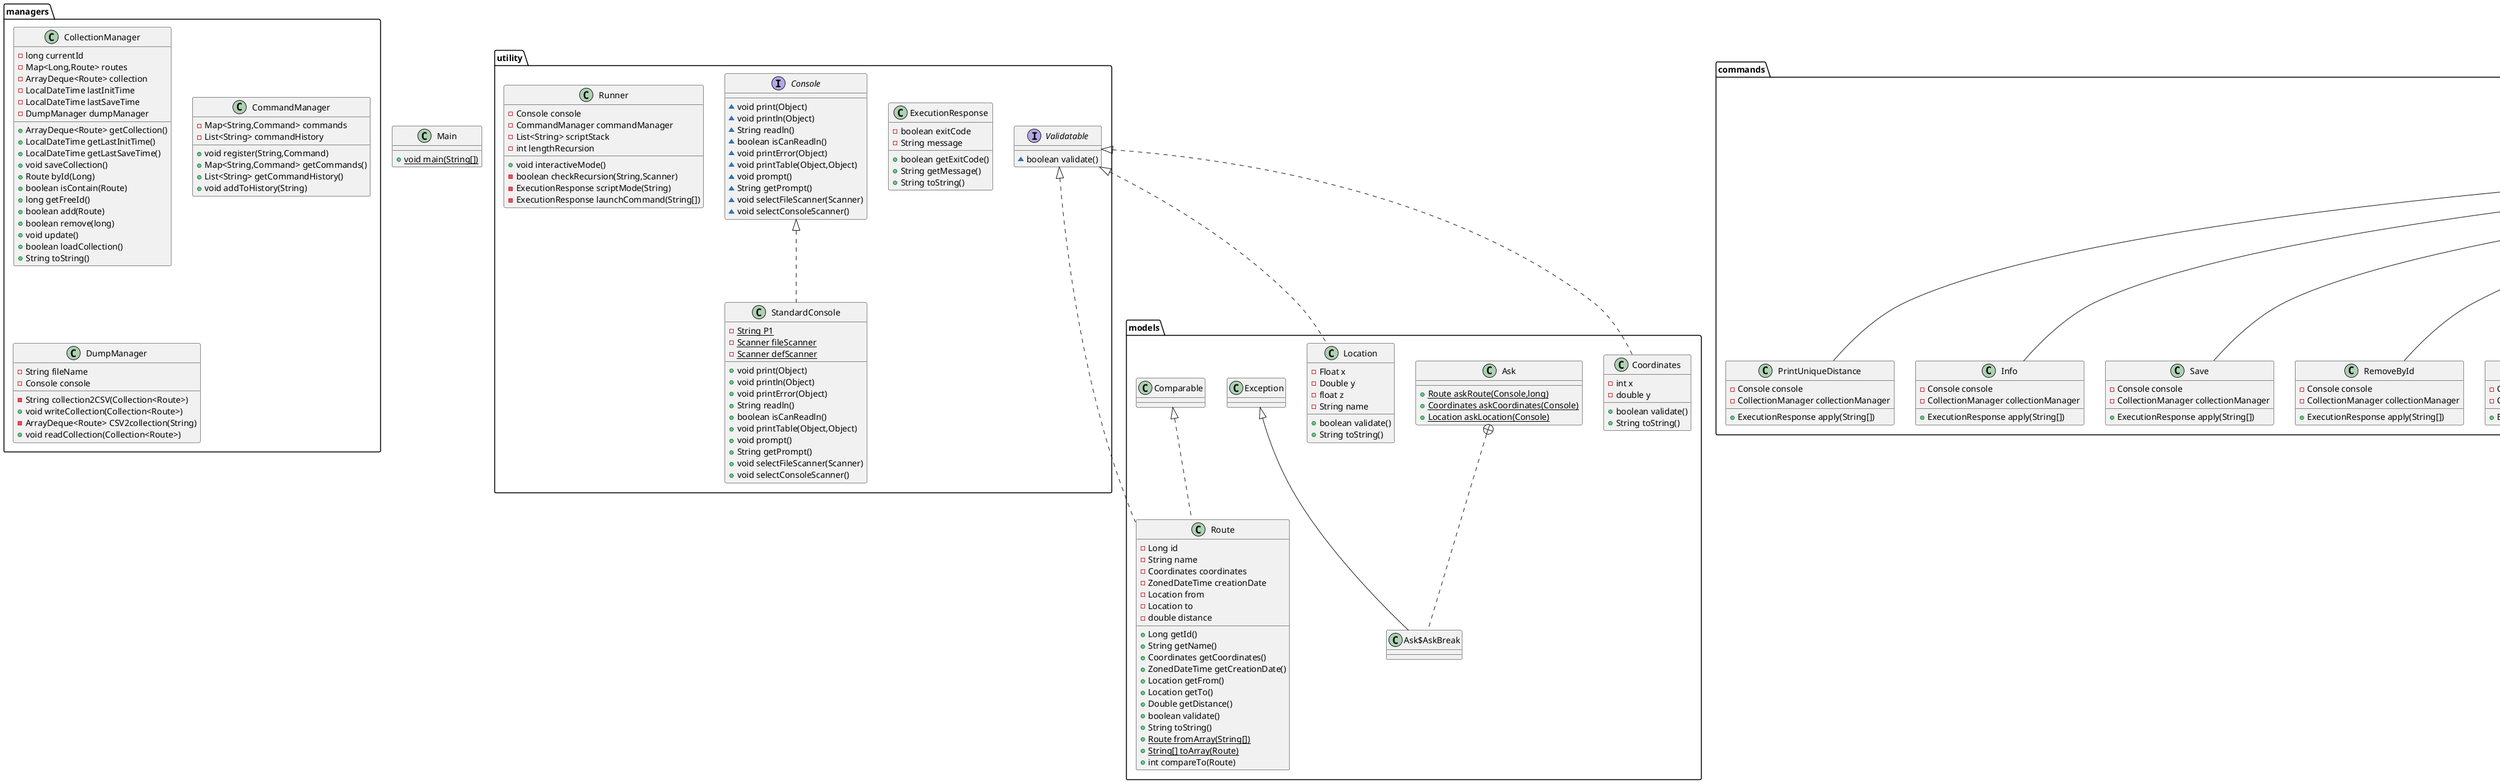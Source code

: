 @startuml
class utility.StandardConsole {
- {static} String P1
- {static} Scanner fileScanner
- {static} Scanner defScanner
+ void print(Object)
+ void println(Object)
+ void printError(Object)
+ String readln()
+ boolean isCanReadln()
+ void printTable(Object,Object)
+ void prompt()
+ String getPrompt()
+ void selectFileScanner(Scanner)
+ void selectConsoleScanner()
}


class models.Route {
- Long id
- String name
- Coordinates coordinates
- ZonedDateTime creationDate
- Location from
- Location to
- double distance
+ Long getId()
+ String getName()
+ Coordinates getCoordinates()
+ ZonedDateTime getCreationDate()
+ Location getFrom()
+ Location getTo()
+ Double getDistance()
+ boolean validate()
+ String toString()
+ {static} Route fromArray(String[])
+ {static} String[] toArray(Route)
+ int compareTo(Route)
}


class models.Location {
- Float x
- Double y
- float z
- String name
+ boolean validate()
+ String toString()
}


class commands.PrintUniqueDistance {
- Console console
- CollectionManager collectionManager
+ ExecutionResponse apply(String[])
}


abstract class commands.Command {
- String name
- String description
+ String getName()
+ String getDescription()
+ boolean equals(Object)
+ int hashCode()
+ String toString()
+ {abstract}ExecutionResponse apply(String[])
}


class commands.Info {
- Console console
- CollectionManager collectionManager
+ ExecutionResponse apply(String[])
}


class commands.Save {
- Console console
- CollectionManager collectionManager
+ ExecutionResponse apply(String[])
}


class commands.RemoveById {
- Console console
- CollectionManager collectionManager
+ ExecutionResponse apply(String[])
}


class commands.RemoveHead {
- Console console
- CollectionManager collectionManager
+ ExecutionResponse apply(String[])
}


interface utility.Console {
~ void print(Object)
~ void println(Object)
~ String readln()
~ boolean isCanReadln()
~ void printError(Object)
~ void printTable(Object,Object)
~ void prompt()
~ String getPrompt()
~ void selectFileScanner(Scanner)
~ void selectConsoleScanner()
}

class utility.ExecutionResponse {
- boolean exitCode
- String message
+ boolean getExitCode()
+ String getMessage()
+ String toString()
}


class commands.Show {
- Console console
- CollectionManager collectionManager
+ ExecutionResponse apply(String[])
}


class managers.CollectionManager {
- long currentId
- Map<Long,Route> routes
- ArrayDeque<Route> collection
- LocalDateTime lastInitTime
- LocalDateTime lastSaveTime
- DumpManager dumpManager
+ ArrayDeque<Route> getCollection()
+ LocalDateTime getLastInitTime()
+ LocalDateTime getLastSaveTime()
+ void saveCollection()
+ Route byId(Long)
+ boolean isСontain(Route)
+ long getFreeId()
+ boolean add(Route)
+ boolean remove(long)
+ void update()
+ boolean loadCollection()
+ String toString()
}


class models.Ask {
+ {static} Route askRoute(Console,long)
+ {static} Coordinates askCoordinates(Console)
+ {static} Location askLocation(Console)
}

class models.Ask$AskBreak {
}
class commands.AddIfMin {
- Console console
- CollectionManager collectionManager
+ ExecutionResponse apply(String[])
}


interface utility.Validatable {
~ boolean validate()
}

class commands.Help {
- Console console
- CommandManager commandManager
+ ExecutionResponse apply(String[])
}


class Main {
+ {static} void main(String[])
}

class commands.History {
- Console console
- CommandManager commandManager
+ ExecutionResponse apply(String[])
}


class commands.CountLessThanDistance {
- Console console
- CollectionManager collectionManager
+ ExecutionResponse apply(String[])
}


class models.Coordinates {
- int x
- double y
+ boolean validate()
+ String toString()
}


class managers.CommandManager {
- Map<String,Command> commands
- List<String> commandHistory
+ void register(String,Command)
+ Map<String,Command> getCommands()
+ List<String> getCommandHistory()
+ void addToHistory(String)
}


class commands.ExecuteScript {
- Console console
+ ExecutionResponse apply(String[])
}


class commands.RemoveAnyByDistance {
- Console console
- CollectionManager collectionManager
+ ExecutionResponse apply(String[])
}


class utility.Runner {
- Console console
- CommandManager commandManager
- List<String> scriptStack
- int lengthRecursion
+ void interactiveMode()
- boolean checkRecursion(String,Scanner)
- ExecutionResponse scriptMode(String)
- ExecutionResponse launchCommand(String[])
}


class commands.Exit {
- Console console
+ ExecutionResponse apply(String[])
}


class commands.Update {
- Console console
- CollectionManager collectionManager
+ ExecutionResponse apply(String[])
}


class commands.Add {
- Console console
- CollectionManager collectionManager
+ ExecutionResponse apply(String[])
}


class commands.Clear {
- Console console
- CollectionManager collectionManager
+ ExecutionResponse apply(String[])
}


class managers.DumpManager {
- String fileName
- Console console
- String collection2CSV(Collection<Route>)
+ void writeCollection(Collection<Route>)
- ArrayDeque<Route> CSV2collection(String)
+ void readCollection(Collection<Route>)
}




utility.Console <|.. utility.StandardConsole
models.Comparable <|.. models.Route
utility.Validatable <|.. models.Route
utility.Validatable <|.. models.Location
commands.Command <|-- commands.PrintUniqueDistance
commands.Command <|-- commands.Info
commands.Command <|-- commands.Save
commands.Command <|-- commands.RemoveById
commands.Command <|-- commands.RemoveHead
commands.Command <|-- commands.Show
models.Ask +.. models.Ask$AskBreak
models.Exception <|-- models.Ask$AskBreak
commands.Command <|-- commands.AddIfMin
commands.Command <|-- commands.Help
commands.Command <|-- commands.History
commands.Command <|-- commands.CountLessThanDistance
utility.Validatable <|.. models.Coordinates
commands.Command <|-- commands.ExecuteScript
commands.Command <|-- commands.RemoveAnyByDistance
commands.Command <|-- commands.Exit
commands.Command <|-- commands.Update
commands.Command <|-- commands.Add
commands.Command <|-- commands.Clear
@enduml